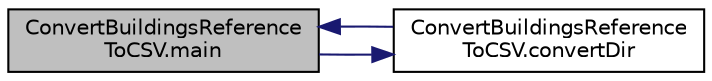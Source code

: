 digraph "ConvertBuildingsReferenceToCSV.main"
{
  edge [fontname="Helvetica",fontsize="10",labelfontname="Helvetica",labelfontsize="10"];
  node [fontname="Helvetica",fontsize="10",shape=record];
  rankdir="LR";
  Node4 [label="ConvertBuildingsReference\lToCSV.main",height=0.2,width=0.4,color="black", fillcolor="grey75", style="filled", fontcolor="black"];
  Node4 -> Node5 [color="midnightblue",fontsize="10",style="solid",fontname="Helvetica"];
  Node5 [label="ConvertBuildingsReference\lToCSV.convertDir",height=0.2,width=0.4,color="black", fillcolor="white", style="filled",URL="$d0/d26/namespace_convert_buildings_reference_to_c_s_v.html#a88af94f286adf83b6efccffe33c75ae0"];
  Node5 -> Node4 [color="midnightblue",fontsize="10",style="solid",fontname="Helvetica"];
}
